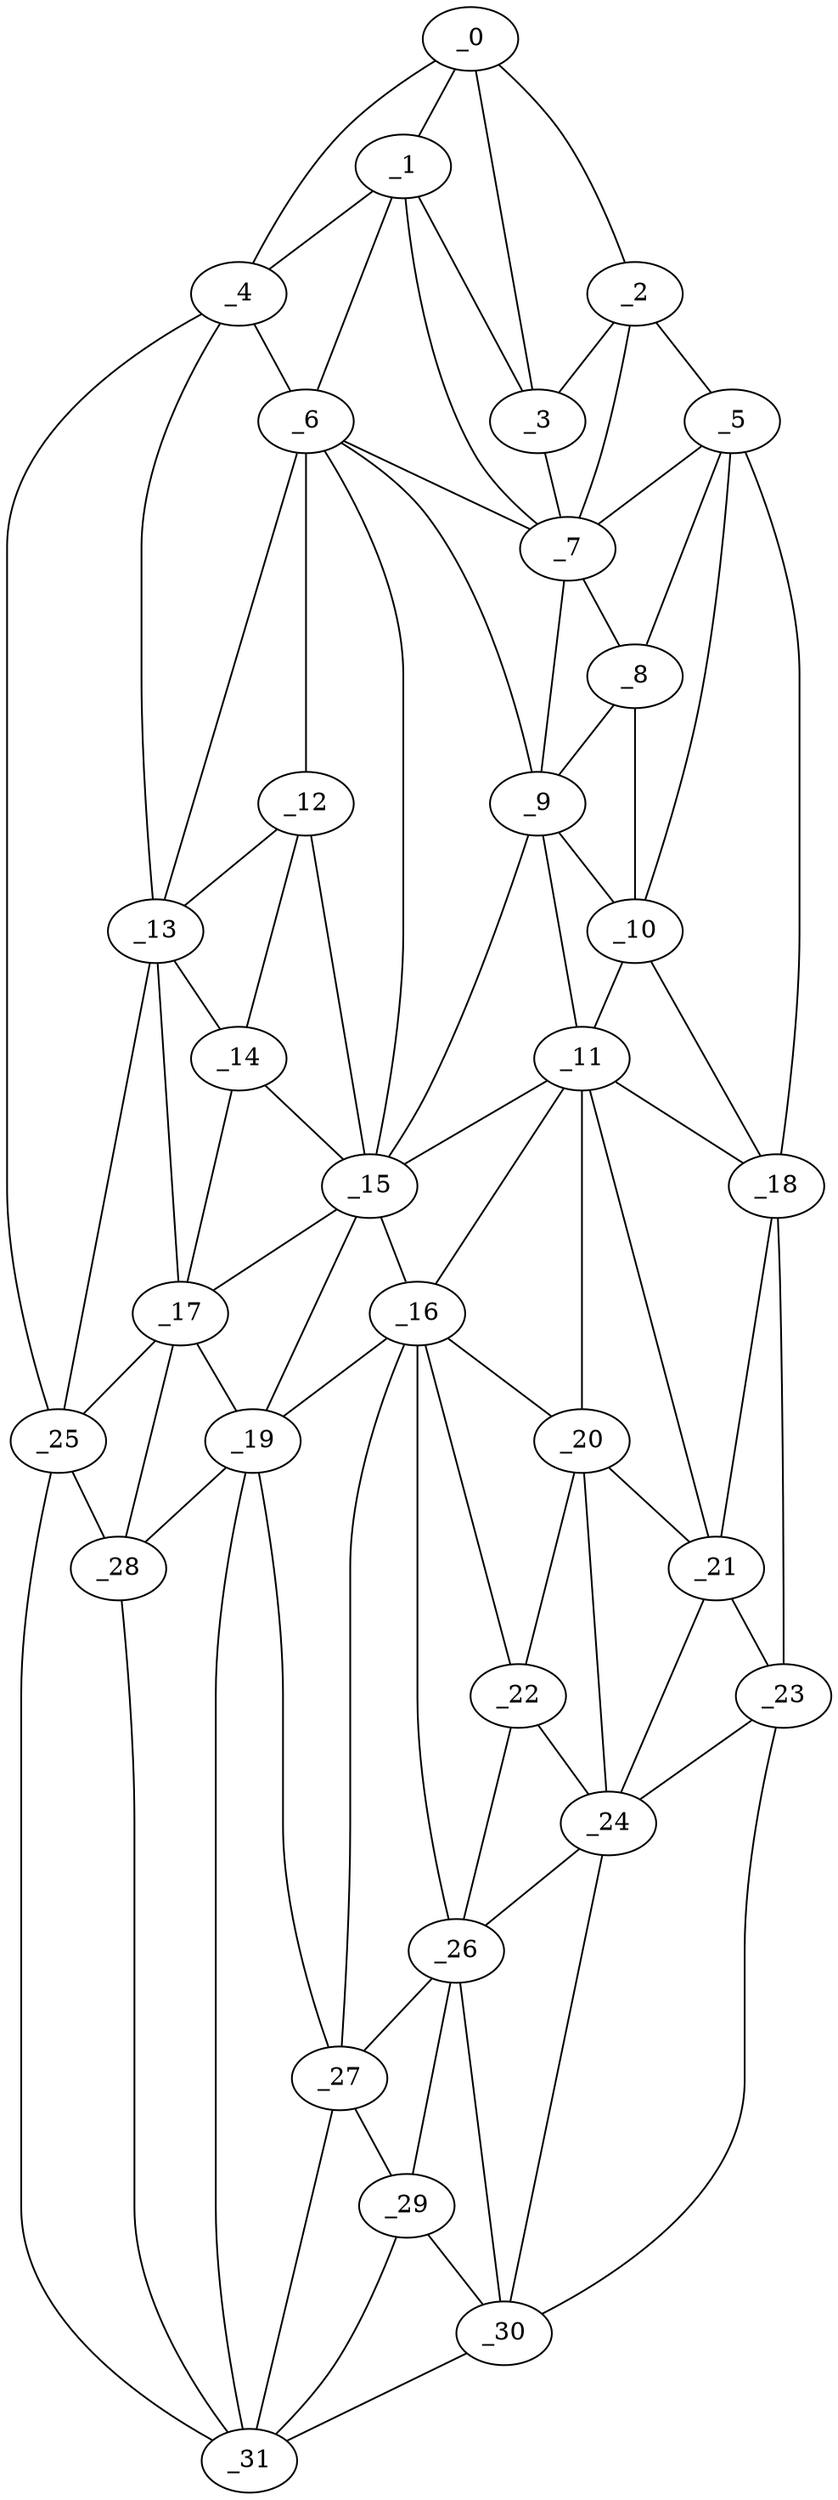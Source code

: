 graph "obj66__15.gxl" {
	_0	 [x=4,
		y=88];
	_1	 [x=13,
		y=82];
	_0 -- _1	 [valence=2];
	_2	 [x=21,
		y=19];
	_0 -- _2	 [valence=1];
	_3	 [x=21,
		y=24];
	_0 -- _3	 [valence=1];
	_4	 [x=21,
		y=98];
	_0 -- _4	 [valence=1];
	_1 -- _3	 [valence=1];
	_1 -- _4	 [valence=1];
	_6	 [x=35,
		y=91];
	_1 -- _6	 [valence=1];
	_7	 [x=37,
		y=27];
	_1 -- _7	 [valence=2];
	_2 -- _3	 [valence=2];
	_5	 [x=31,
		y=12];
	_2 -- _5	 [valence=1];
	_2 -- _7	 [valence=1];
	_3 -- _7	 [valence=2];
	_4 -- _6	 [valence=2];
	_13	 [x=72,
		y=102];
	_4 -- _13	 [valence=2];
	_25	 [x=108,
		y=121];
	_4 -- _25	 [valence=1];
	_5 -- _7	 [valence=1];
	_8	 [x=46,
		y=19];
	_5 -- _8	 [valence=2];
	_10	 [x=65,
		y=20];
	_5 -- _10	 [valence=2];
	_18	 [x=100,
		y=16];
	_5 -- _18	 [valence=1];
	_6 -- _7	 [valence=2];
	_9	 [x=48,
		y=29];
	_6 -- _9	 [valence=2];
	_12	 [x=70,
		y=96];
	_6 -- _12	 [valence=2];
	_6 -- _13	 [valence=1];
	_15	 [x=84,
		y=72];
	_6 -- _15	 [valence=1];
	_7 -- _8	 [valence=2];
	_7 -- _9	 [valence=1];
	_8 -- _9	 [valence=1];
	_8 -- _10	 [valence=1];
	_9 -- _10	 [valence=2];
	_11	 [x=66,
		y=26];
	_9 -- _11	 [valence=1];
	_9 -- _15	 [valence=1];
	_10 -- _11	 [valence=2];
	_10 -- _18	 [valence=2];
	_11 -- _15	 [valence=2];
	_16	 [x=94,
		y=67];
	_11 -- _16	 [valence=2];
	_11 -- _18	 [valence=1];
	_20	 [x=104,
		y=37];
	_11 -- _20	 [valence=1];
	_21	 [x=105,
		y=26];
	_11 -- _21	 [valence=2];
	_12 -- _13	 [valence=2];
	_14	 [x=83,
		y=86];
	_12 -- _14	 [valence=2];
	_12 -- _15	 [valence=2];
	_13 -- _14	 [valence=2];
	_17	 [x=99,
		y=86];
	_13 -- _17	 [valence=1];
	_13 -- _25	 [valence=2];
	_14 -- _15	 [valence=2];
	_14 -- _17	 [valence=2];
	_15 -- _16	 [valence=2];
	_15 -- _17	 [valence=2];
	_19	 [x=101,
		y=82];
	_15 -- _19	 [valence=2];
	_16 -- _19	 [valence=2];
	_16 -- _20	 [valence=2];
	_22	 [x=105,
		y=56];
	_16 -- _22	 [valence=2];
	_26	 [x=110,
		y=61];
	_16 -- _26	 [valence=1];
	_27	 [x=110,
		y=69];
	_16 -- _27	 [valence=2];
	_17 -- _19	 [valence=2];
	_17 -- _25	 [valence=2];
	_28	 [x=112,
		y=96];
	_17 -- _28	 [valence=1];
	_18 -- _21	 [valence=2];
	_23	 [x=107,
		y=19];
	_18 -- _23	 [valence=1];
	_19 -- _27	 [valence=2];
	_19 -- _28	 [valence=2];
	_31	 [x=123,
		y=79];
	_19 -- _31	 [valence=2];
	_20 -- _21	 [valence=1];
	_20 -- _22	 [valence=1];
	_24	 [x=107,
		y=47];
	_20 -- _24	 [valence=2];
	_21 -- _23	 [valence=2];
	_21 -- _24	 [valence=2];
	_22 -- _24	 [valence=1];
	_22 -- _26	 [valence=2];
	_23 -- _24	 [valence=2];
	_30	 [x=123,
		y=67];
	_23 -- _30	 [valence=1];
	_24 -- _26	 [valence=2];
	_24 -- _30	 [valence=1];
	_25 -- _28	 [valence=2];
	_25 -- _31	 [valence=1];
	_26 -- _27	 [valence=2];
	_29	 [x=116,
		y=66];
	_26 -- _29	 [valence=1];
	_26 -- _30	 [valence=2];
	_27 -- _29	 [valence=2];
	_27 -- _31	 [valence=1];
	_28 -- _31	 [valence=1];
	_29 -- _30	 [valence=1];
	_29 -- _31	 [valence=2];
	_30 -- _31	 [valence=1];
}
